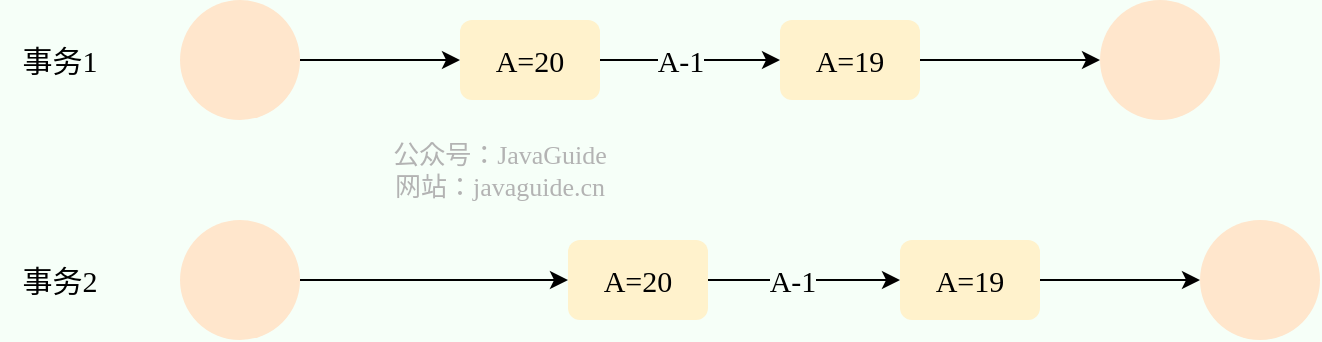 <mxfile version="20.3.0" type="device"><diagram id="D2RoHgSAHfBXw-TmCUsK" name="Page-1"><mxGraphModel dx="609" dy="731" grid="1" gridSize="10" guides="1" tooltips="1" connect="1" arrows="1" fold="1" page="1" pageScale="1" pageWidth="827" pageHeight="1169" background="#F6FFF8" math="0" shadow="0"><root><mxCell id="0"/><mxCell id="1" parent="0"/><mxCell id="IN4380c4itUz7QjORm86-9" style="edgeStyle=orthogonalEdgeStyle;rounded=0;orthogonalLoop=1;jettySize=auto;html=1;entryX=0;entryY=0.5;entryDx=0;entryDy=0;fontSize=15;fontFamily=JetBrains Mono;fontSource=https%3A%2F%2Ffonts.googleapis.com%2Fcss%3Ffamily%3DJetBrains%2BMono;" edge="1" parent="1" source="IN4380c4itUz7QjORm86-1" target="IN4380c4itUz7QjORm86-4"><mxGeometry relative="1" as="geometry"/></mxCell><mxCell id="IN4380c4itUz7QjORm86-1" value="" style="ellipse;whiteSpace=wrap;html=1;aspect=fixed;fillColor=#ffe6cc;strokeColor=none;fontSize=15;fontFamily=JetBrains Mono;fontSource=https%3A%2F%2Ffonts.googleapis.com%2Fcss%3Ffamily%3DJetBrains%2BMono;" vertex="1" parent="1"><mxGeometry x="220" y="160" width="60" height="60" as="geometry"/></mxCell><mxCell id="IN4380c4itUz7QjORm86-3" value="" style="ellipse;whiteSpace=wrap;html=1;aspect=fixed;fillColor=#ffe6cc;strokeColor=none;fontSize=15;fontFamily=JetBrains Mono;fontSource=https%3A%2F%2Ffonts.googleapis.com%2Fcss%3Ffamily%3DJetBrains%2BMono;" vertex="1" parent="1"><mxGeometry x="680" y="160" width="60" height="60" as="geometry"/></mxCell><mxCell id="IN4380c4itUz7QjORm86-10" style="edgeStyle=orthogonalEdgeStyle;rounded=0;orthogonalLoop=1;jettySize=auto;html=1;entryX=0;entryY=0.5;entryDx=0;entryDy=0;fontSize=15;fontFamily=JetBrains Mono;fontSource=https%3A%2F%2Ffonts.googleapis.com%2Fcss%3Ffamily%3DJetBrains%2BMono;" edge="1" parent="1" source="IN4380c4itUz7QjORm86-4" target="IN4380c4itUz7QjORm86-5"><mxGeometry relative="1" as="geometry"/></mxCell><mxCell id="IN4380c4itUz7QjORm86-19" value="A-1" style="edgeLabel;html=1;align=center;verticalAlign=middle;resizable=0;points=[];fontSize=15;labelBackgroundColor=#F6FFF8;fontFamily=JetBrains Mono;fontSource=https%3A%2F%2Ffonts.googleapis.com%2Fcss%3Ffamily%3DJetBrains%2BMono;" vertex="1" connectable="0" parent="IN4380c4itUz7QjORm86-10"><mxGeometry x="-0.222" y="1" relative="1" as="geometry"><mxPoint x="5" y="1" as="offset"/></mxGeometry></mxCell><mxCell id="IN4380c4itUz7QjORm86-4" value="A=20" style="rounded=1;whiteSpace=wrap;html=1;fillColor=#fff2cc;strokeColor=none;fontSize=15;fontFamily=JetBrains Mono;fontSource=https%3A%2F%2Ffonts.googleapis.com%2Fcss%3Ffamily%3DJetBrains%2BMono;" vertex="1" parent="1"><mxGeometry x="360" y="170" width="70" height="40" as="geometry"/></mxCell><mxCell id="IN4380c4itUz7QjORm86-16" style="edgeStyle=orthogonalEdgeStyle;rounded=0;orthogonalLoop=1;jettySize=auto;html=1;entryX=0;entryY=0.5;entryDx=0;entryDy=0;fontSize=15;fontFamily=JetBrains Mono;fontSource=https%3A%2F%2Ffonts.googleapis.com%2Fcss%3Ffamily%3DJetBrains%2BMono;" edge="1" parent="1" source="IN4380c4itUz7QjORm86-5" target="IN4380c4itUz7QjORm86-3"><mxGeometry relative="1" as="geometry"/></mxCell><mxCell id="IN4380c4itUz7QjORm86-5" value="A=19" style="rounded=1;whiteSpace=wrap;html=1;fillColor=#fff2cc;strokeColor=none;fontSize=15;fontFamily=JetBrains Mono;fontSource=https%3A%2F%2Ffonts.googleapis.com%2Fcss%3Ffamily%3DJetBrains%2BMono;" vertex="1" parent="1"><mxGeometry x="520" y="170" width="70" height="40" as="geometry"/></mxCell><mxCell id="IN4380c4itUz7QjORm86-7" value="事务1" style="text;html=1;strokeColor=none;fillColor=none;align=center;verticalAlign=middle;whiteSpace=wrap;rounded=0;fontSize=15;fontFamily=JetBrains Mono;fontSource=https%3A%2F%2Ffonts.googleapis.com%2Fcss%3Ffamily%3DJetBrains%2BMono;" vertex="1" parent="1"><mxGeometry x="130" y="175" width="60" height="30" as="geometry"/></mxCell><mxCell id="IN4380c4itUz7QjORm86-8" value="事务2&lt;br&gt;" style="text;html=1;strokeColor=none;fillColor=none;align=center;verticalAlign=middle;whiteSpace=wrap;rounded=0;fontSize=15;fontFamily=JetBrains Mono;fontSource=https%3A%2F%2Ffonts.googleapis.com%2Fcss%3Ffamily%3DJetBrains%2BMono;" vertex="1" parent="1"><mxGeometry x="130" y="285" width="60" height="30" as="geometry"/></mxCell><mxCell id="IN4380c4itUz7QjORm86-11" style="edgeStyle=orthogonalEdgeStyle;rounded=0;orthogonalLoop=1;jettySize=auto;html=1;entryX=0;entryY=0.5;entryDx=0;entryDy=0;fontSize=15;fontFamily=JetBrains Mono;fontSource=https%3A%2F%2Ffonts.googleapis.com%2Fcss%3Ffamily%3DJetBrains%2BMono;" edge="1" parent="1" source="IN4380c4itUz7QjORm86-12" target="IN4380c4itUz7QjORm86-14"><mxGeometry relative="1" as="geometry"/></mxCell><mxCell id="IN4380c4itUz7QjORm86-12" value="" style="ellipse;whiteSpace=wrap;html=1;aspect=fixed;fillColor=#ffe6cc;strokeColor=none;fontSize=15;fontFamily=JetBrains Mono;fontSource=https%3A%2F%2Ffonts.googleapis.com%2Fcss%3Ffamily%3DJetBrains%2BMono;" vertex="1" parent="1"><mxGeometry x="220" y="270" width="60" height="60" as="geometry"/></mxCell><mxCell id="IN4380c4itUz7QjORm86-13" style="edgeStyle=orthogonalEdgeStyle;rounded=0;orthogonalLoop=1;jettySize=auto;html=1;entryX=0;entryY=0.5;entryDx=0;entryDy=0;fontSize=15;fontFamily=JetBrains Mono;fontSource=https%3A%2F%2Ffonts.googleapis.com%2Fcss%3Ffamily%3DJetBrains%2BMono;" edge="1" parent="1" source="IN4380c4itUz7QjORm86-14" target="IN4380c4itUz7QjORm86-15"><mxGeometry relative="1" as="geometry"/></mxCell><mxCell id="IN4380c4itUz7QjORm86-20" value="A-1" style="edgeLabel;html=1;align=center;verticalAlign=middle;resizable=0;points=[];fontSize=15;labelBackgroundColor=#F6FFF8;fontFamily=JetBrains Mono;fontSource=https%3A%2F%2Ffonts.googleapis.com%2Fcss%3Ffamily%3DJetBrains%2BMono;" vertex="1" connectable="0" parent="IN4380c4itUz7QjORm86-13"><mxGeometry x="-0.125" relative="1" as="geometry"><mxPoint as="offset"/></mxGeometry></mxCell><mxCell id="IN4380c4itUz7QjORm86-14" value="A=20" style="rounded=1;whiteSpace=wrap;html=1;fillColor=#fff2cc;strokeColor=none;fontSize=15;fontFamily=JetBrains Mono;fontSource=https%3A%2F%2Ffonts.googleapis.com%2Fcss%3Ffamily%3DJetBrains%2BMono;" vertex="1" parent="1"><mxGeometry x="414" y="280" width="70" height="40" as="geometry"/></mxCell><mxCell id="IN4380c4itUz7QjORm86-18" style="edgeStyle=orthogonalEdgeStyle;rounded=0;orthogonalLoop=1;jettySize=auto;html=1;entryX=0;entryY=0.5;entryDx=0;entryDy=0;fontSize=15;fontFamily=JetBrains Mono;fontSource=https%3A%2F%2Ffonts.googleapis.com%2Fcss%3Ffamily%3DJetBrains%2BMono;" edge="1" parent="1" source="IN4380c4itUz7QjORm86-15" target="IN4380c4itUz7QjORm86-17"><mxGeometry relative="1" as="geometry"/></mxCell><mxCell id="IN4380c4itUz7QjORm86-15" value="A=19" style="rounded=1;whiteSpace=wrap;html=1;fillColor=#fff2cc;strokeColor=none;fontSize=15;fontFamily=JetBrains Mono;fontSource=https%3A%2F%2Ffonts.googleapis.com%2Fcss%3Ffamily%3DJetBrains%2BMono;" vertex="1" parent="1"><mxGeometry x="580" y="280" width="70" height="40" as="geometry"/></mxCell><mxCell id="IN4380c4itUz7QjORm86-17" value="" style="ellipse;whiteSpace=wrap;html=1;aspect=fixed;fillColor=#ffe6cc;strokeColor=none;fontSize=15;fontFamily=JetBrains Mono;fontSource=https%3A%2F%2Ffonts.googleapis.com%2Fcss%3Ffamily%3DJetBrains%2BMono;" vertex="1" parent="1"><mxGeometry x="730" y="270" width="60" height="60" as="geometry"/></mxCell><mxCell id="IN4380c4itUz7QjORm86-21" value="公众号：JavaGuide&lt;br style=&quot;font-size: 13px;&quot;&gt;网站：javaguide.cn" style="text;html=1;strokeColor=none;fillColor=none;align=center;verticalAlign=middle;whiteSpace=wrap;rounded=0;labelBackgroundColor=none;fontSize=13;fontColor=#B3B3B3;rotation=0;sketch=1;fontFamily=JetBrains Mono;fontSource=https%3A%2F%2Ffonts.googleapis.com%2Fcss%3Ffamily%3DJetBrains%2BMono;" vertex="1" parent="1"><mxGeometry x="290" y="240" width="180" height="10" as="geometry"/></mxCell></root></mxGraphModel></diagram></mxfile>